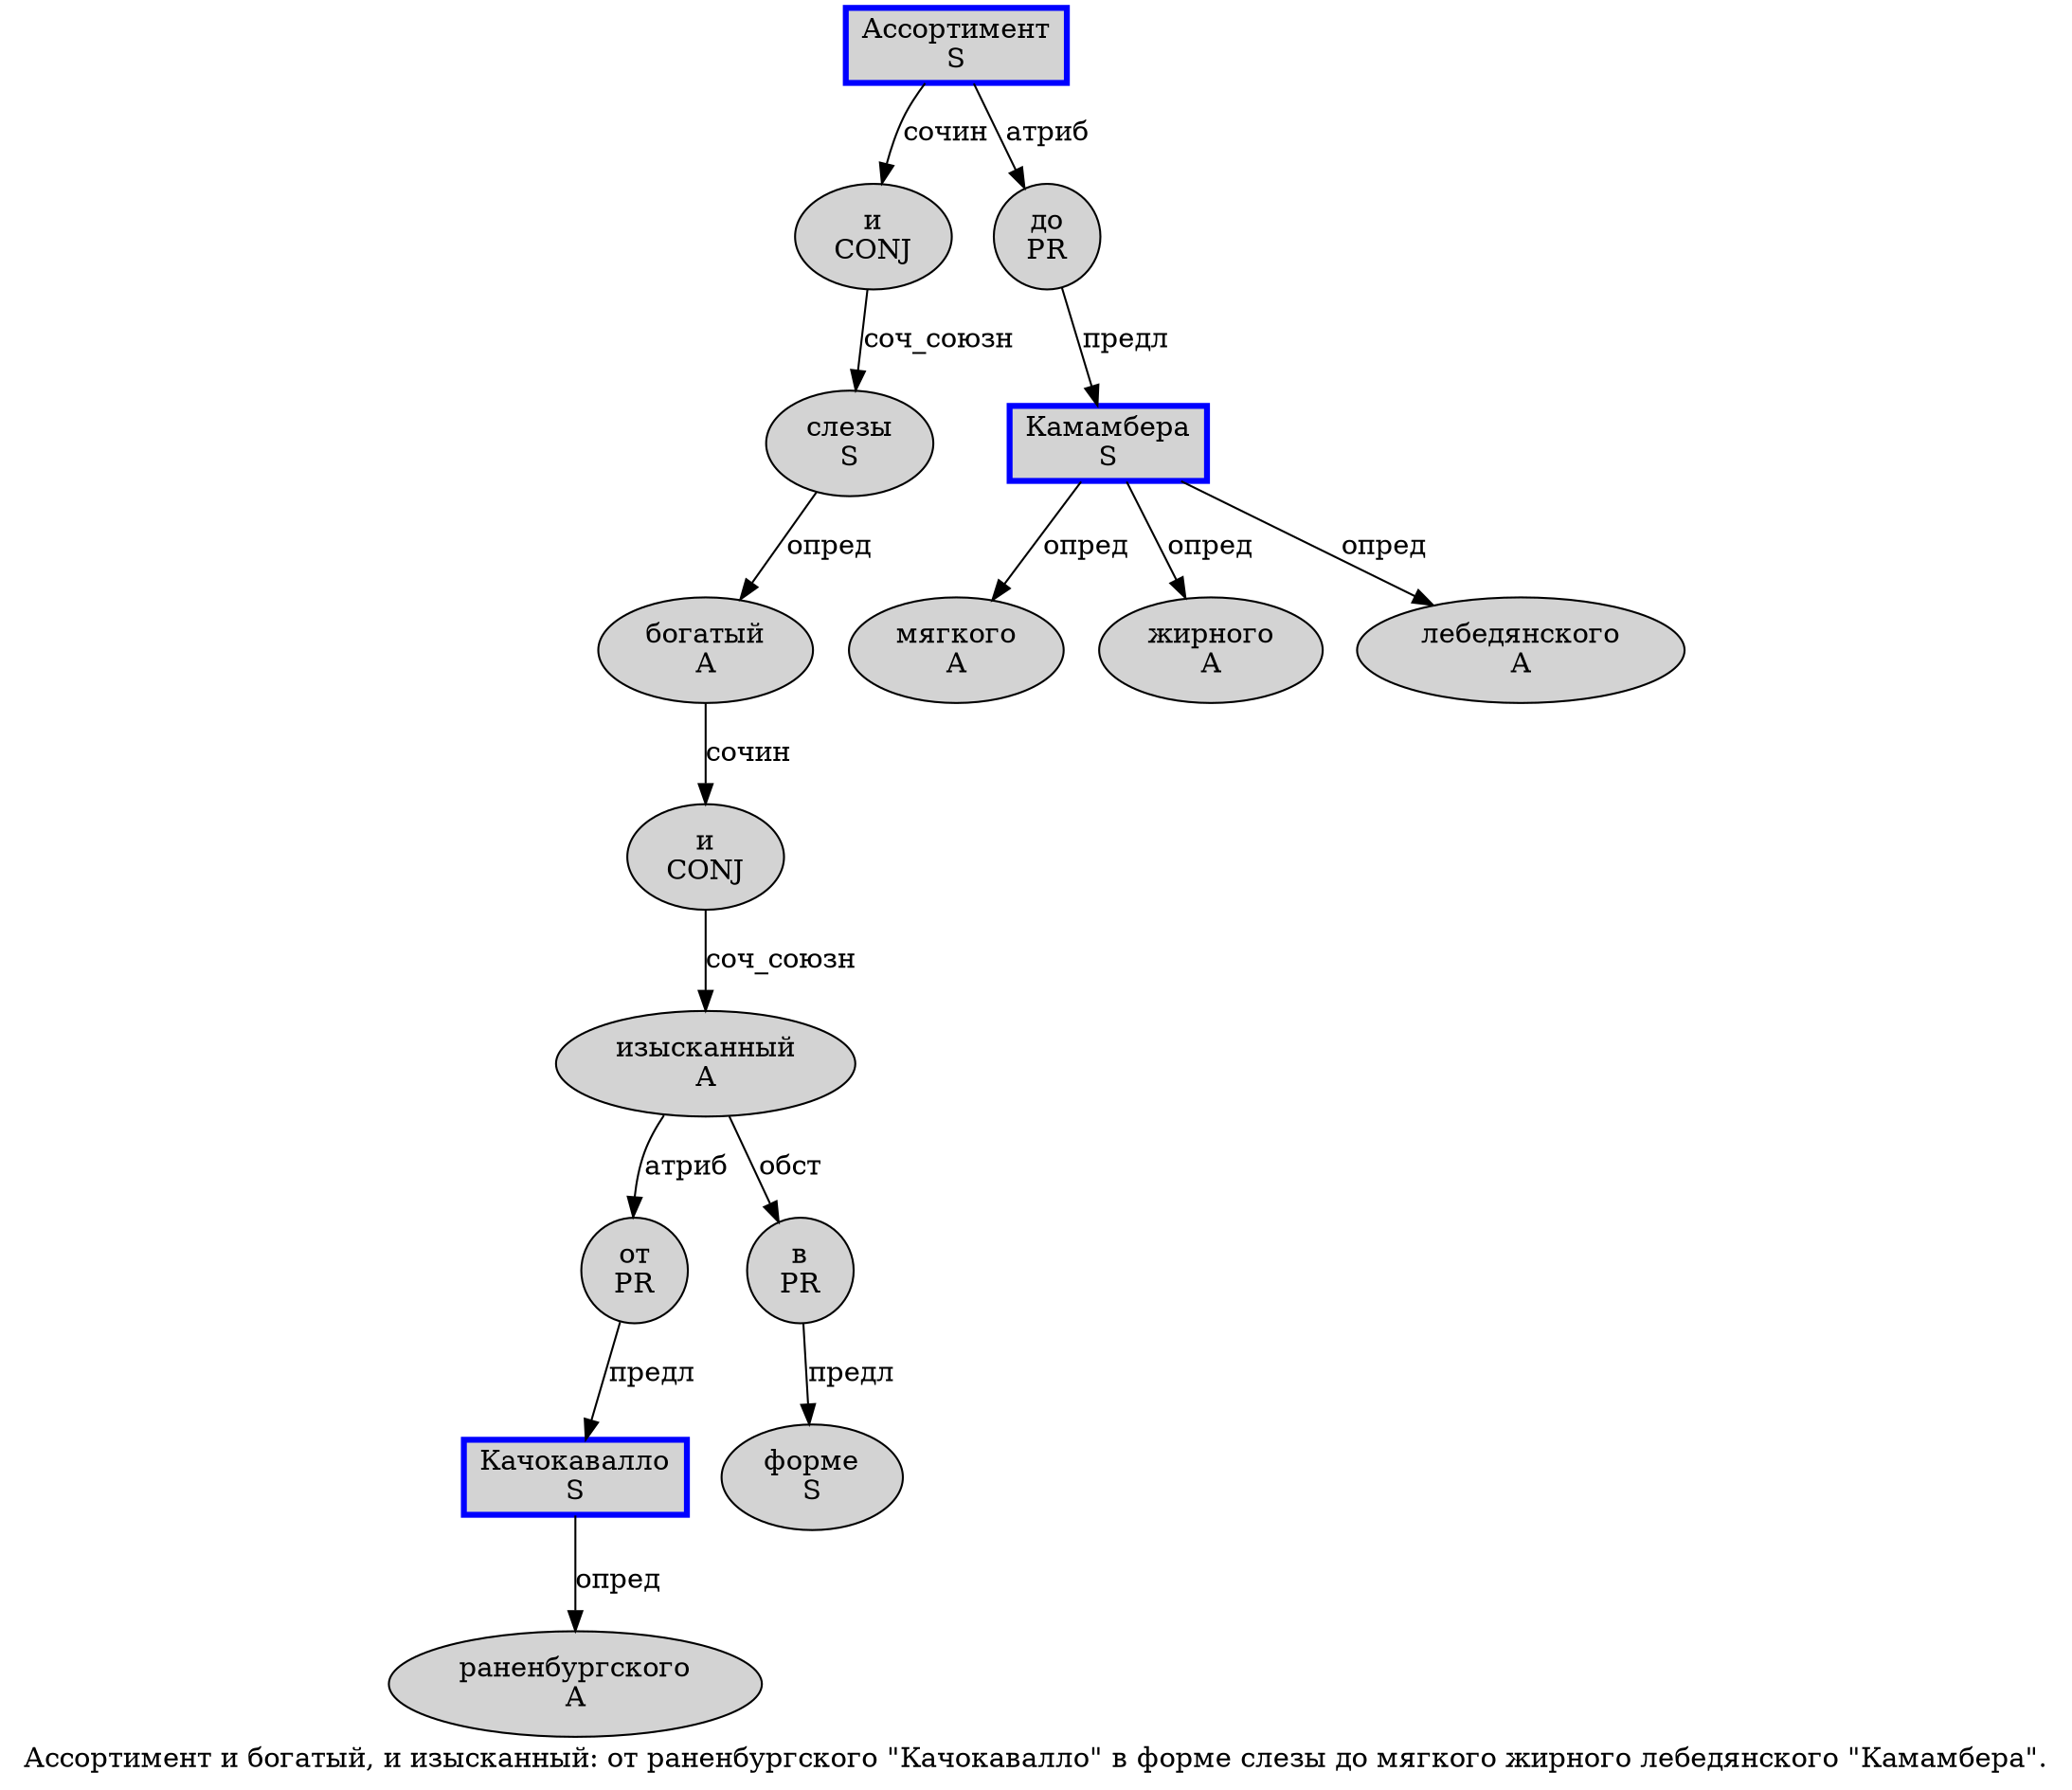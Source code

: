 digraph SENTENCE_174 {
	graph [label="Ассортимент и богатый, и изысканный: от раненбургского \"Качокавалло\" в форме слезы до мягкого жирного лебедянского \"Камамбера\"."]
	node [style=filled]
		0 [label="Ассортимент
S" color=blue fillcolor=lightgray penwidth=3 shape=box]
		1 [label="и
CONJ" color="" fillcolor=lightgray penwidth=1 shape=ellipse]
		2 [label="богатый
A" color="" fillcolor=lightgray penwidth=1 shape=ellipse]
		4 [label="и
CONJ" color="" fillcolor=lightgray penwidth=1 shape=ellipse]
		5 [label="изысканный
A" color="" fillcolor=lightgray penwidth=1 shape=ellipse]
		7 [label="от
PR" color="" fillcolor=lightgray penwidth=1 shape=ellipse]
		8 [label="раненбургского
A" color="" fillcolor=lightgray penwidth=1 shape=ellipse]
		10 [label="Качокавалло
S" color=blue fillcolor=lightgray penwidth=3 shape=box]
		12 [label="в
PR" color="" fillcolor=lightgray penwidth=1 shape=ellipse]
		13 [label="форме
S" color="" fillcolor=lightgray penwidth=1 shape=ellipse]
		14 [label="слезы
S" color="" fillcolor=lightgray penwidth=1 shape=ellipse]
		15 [label="до
PR" color="" fillcolor=lightgray penwidth=1 shape=ellipse]
		16 [label="мягкого
A" color="" fillcolor=lightgray penwidth=1 shape=ellipse]
		17 [label="жирного
A" color="" fillcolor=lightgray penwidth=1 shape=ellipse]
		18 [label="лебедянского
A" color="" fillcolor=lightgray penwidth=1 shape=ellipse]
		20 [label="Камамбера
S" color=blue fillcolor=lightgray penwidth=3 shape=box]
			10 -> 8 [label="опред"]
			14 -> 2 [label="опред"]
			7 -> 10 [label="предл"]
			1 -> 14 [label="соч_союзн"]
			5 -> 7 [label="атриб"]
			5 -> 12 [label="обст"]
			15 -> 20 [label="предл"]
			4 -> 5 [label="соч_союзн"]
			0 -> 1 [label="сочин"]
			0 -> 15 [label="атриб"]
			12 -> 13 [label="предл"]
			20 -> 16 [label="опред"]
			20 -> 17 [label="опред"]
			20 -> 18 [label="опред"]
			2 -> 4 [label="сочин"]
}